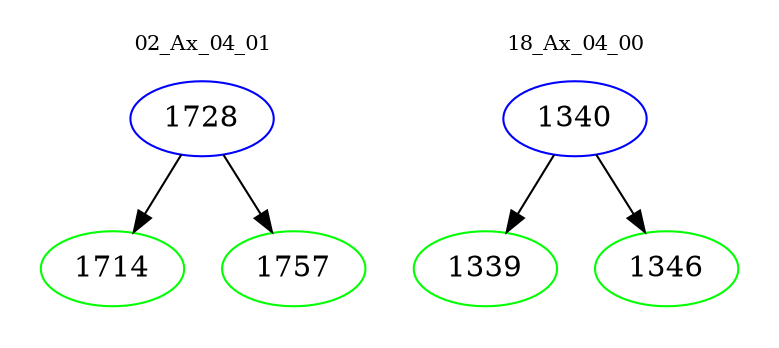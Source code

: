 digraph{
subgraph cluster_0 {
color = white
label = "02_Ax_04_01";
fontsize=10;
T0_1728 [label="1728", color="blue"]
T0_1728 -> T0_1714 [color="black"]
T0_1714 [label="1714", color="green"]
T0_1728 -> T0_1757 [color="black"]
T0_1757 [label="1757", color="green"]
}
subgraph cluster_1 {
color = white
label = "18_Ax_04_00";
fontsize=10;
T1_1340 [label="1340", color="blue"]
T1_1340 -> T1_1339 [color="black"]
T1_1339 [label="1339", color="green"]
T1_1340 -> T1_1346 [color="black"]
T1_1346 [label="1346", color="green"]
}
}
